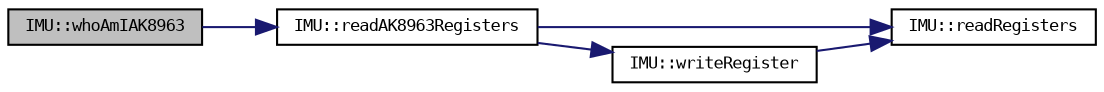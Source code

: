 digraph "IMU::whoAmIAK8963"
{
  bgcolor="transparent";
  edge [fontname="DejaVuSansMono",fontsize="8",labelfontname="DejaVuSansMono",labelfontsize="8"];
  node [fontname="DejaVuSansMono",fontsize="8",shape=record];
  rankdir="LR";
  Node73 [label="IMU::whoAmIAK8963",height=0.2,width=0.4,color="black", fillcolor="grey75", style="filled", fontcolor="black"];
  Node73 -> Node74 [color="midnightblue",fontsize="8",style="solid",fontname="DejaVuSansMono"];
  Node74 [label="IMU::readAK8963Registers",height=0.2,width=0.4,color="black",URL="$classIMU.html#a914f8b4262fba70e6d8fd0e584fa7996"];
  Node74 -> Node75 [color="midnightblue",fontsize="8",style="solid",fontname="DejaVuSansMono"];
  Node75 [label="IMU::readRegisters",height=0.2,width=0.4,color="black",URL="$classIMU.html#a87c200faa130ff4d2d3416b2d83f4f49"];
  Node74 -> Node76 [color="midnightblue",fontsize="8",style="solid",fontname="DejaVuSansMono"];
  Node76 [label="IMU::writeRegister",height=0.2,width=0.4,color="black",URL="$classIMU.html#a37694424e4502ffc69bbb6c540c1a400"];
  Node76 -> Node75 [color="midnightblue",fontsize="8",style="solid",fontname="DejaVuSansMono"];
}
